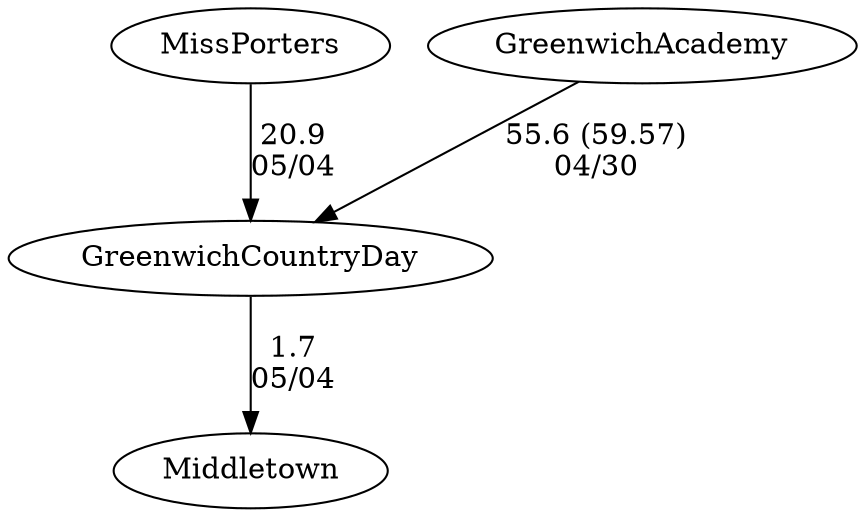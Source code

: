 digraph girls2foursGreenwichCountryDay {GreenwichCountryDay [URL="girls2foursGreenwichCountryDayGreenwichCountryDay.html"];MissPorters [URL="girls2foursGreenwichCountryDayMissPorters.html"];GreenwichAcademy [URL="girls2foursGreenwichCountryDayGreenwichAcademy.html"];Middletown [URL="girls2foursGreenwichCountryDayMiddletown.html"];MissPorters -> GreenwichCountryDay[label="20.9
05/04", weight="80", tooltip="NEIRA,Middletown High School, Miss Porters, Greenwhich Community Day School			
Distance: 1500m Conditions: Floating starts, down river on a 1500m course with a slight turn to port at 750m. 10mph East wind off the starboard. Incoming tide, but minimal current still flowing down river. Comments: Girls 3rd boat was a novice race (not middletown's 3rd varsity). Boys first boat was a novice boys race. Not Middletown's first boat. 
Greenwich Country Day Girls 2V port oar hit a piece of river debris at approx 1200m. They continued to row through it.
None", URL="https://www.row2k.com/results/resultspage.cfm?UID=7883E3E9F1598D30B271DBFF0F534924&cat=5", random="random"]; 
GreenwichCountryDay -> Middletown[label="1.7
05/04", weight="99", tooltip="NEIRA,Middletown High School, Miss Porters, Greenwhich Community Day School			
Distance: 1500m Conditions: Floating starts, down river on a 1500m course with a slight turn to port at 750m. 10mph East wind off the starboard. Incoming tide, but minimal current still flowing down river. Comments: Girls 3rd boat was a novice race (not middletown's 3rd varsity). Boys first boat was a novice boys race. Not Middletown's first boat. 
Greenwich Country Day Girls 2V port oar hit a piece of river debris at approx 1200m. They continued to row through it.
None", URL="https://www.row2k.com/results/resultspage.cfm?UID=7883E3E9F1598D30B271DBFF0F534924&cat=5", random="random"]; 
GreenwichAcademy -> GreenwichCountryDay[label="55.6 (59.57)
04/30", weight="45", tooltip="NEIRA Girls Fours,Greenwich Academy, Sacred Heart, Greenwich Country Day			
Distance: 1400m Conditions: Race order: 2V, 3V, 1V.
2V race rowed into approximately 12 mph cross headwind. Due to the wind, alignment took a little longer, and pushed the race to about 1420m.
3V saw an increase in winds and a pronounced shift to a truer crosswind in the last 400m.
1V had the balmiest conditions, with a weaker cross head.
Water for all races was relatively flat, with the 1V seeing the best water. All racing was against the tide. Comments: GA and SH fielded three varsity boats; GCDS fielded a 1V and 2V and entered a novice boys boat into the 3V as an exhibition event.
Thanks to SH and GCDS for coming out to race.
None", URL="https://www.row2k.com/results/resultspage.cfm?UID=7F031922B617DDED37366A28DFAE8830&cat=1", random="random"]}